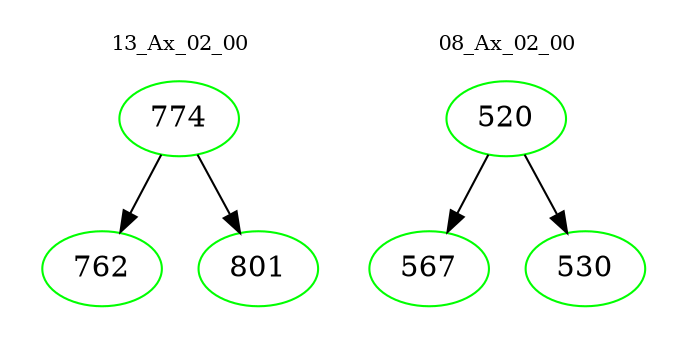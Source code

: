 digraph{
subgraph cluster_0 {
color = white
label = "13_Ax_02_00";
fontsize=10;
T0_774 [label="774", color="green"]
T0_774 -> T0_762 [color="black"]
T0_762 [label="762", color="green"]
T0_774 -> T0_801 [color="black"]
T0_801 [label="801", color="green"]
}
subgraph cluster_1 {
color = white
label = "08_Ax_02_00";
fontsize=10;
T1_520 [label="520", color="green"]
T1_520 -> T1_567 [color="black"]
T1_567 [label="567", color="green"]
T1_520 -> T1_530 [color="black"]
T1_530 [label="530", color="green"]
}
}

